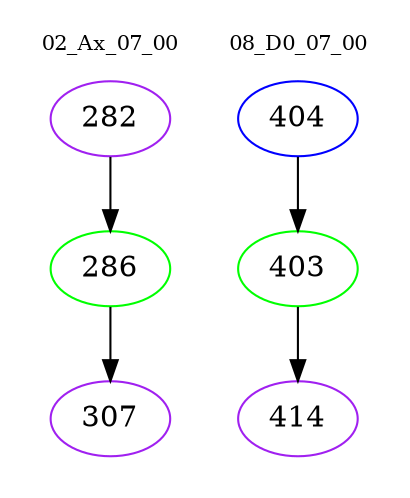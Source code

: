 digraph{
subgraph cluster_0 {
color = white
label = "02_Ax_07_00";
fontsize=10;
T0_282 [label="282", color="purple"]
T0_282 -> T0_286 [color="black"]
T0_286 [label="286", color="green"]
T0_286 -> T0_307 [color="black"]
T0_307 [label="307", color="purple"]
}
subgraph cluster_1 {
color = white
label = "08_D0_07_00";
fontsize=10;
T1_404 [label="404", color="blue"]
T1_404 -> T1_403 [color="black"]
T1_403 [label="403", color="green"]
T1_403 -> T1_414 [color="black"]
T1_414 [label="414", color="purple"]
}
}
